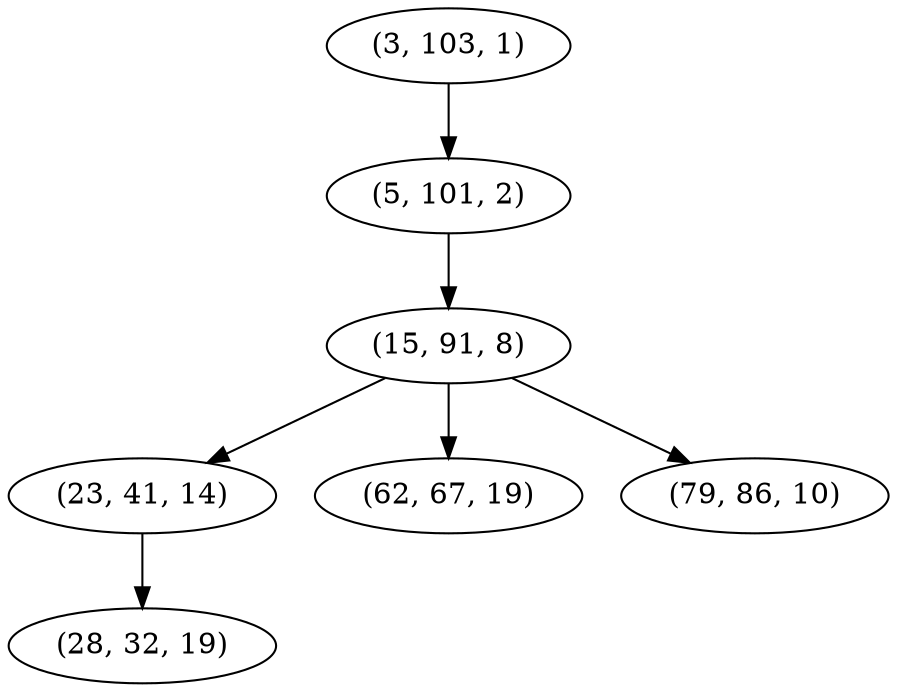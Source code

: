 digraph tree {
    "(3, 103, 1)";
    "(5, 101, 2)";
    "(15, 91, 8)";
    "(23, 41, 14)";
    "(28, 32, 19)";
    "(62, 67, 19)";
    "(79, 86, 10)";
    "(3, 103, 1)" -> "(5, 101, 2)";
    "(5, 101, 2)" -> "(15, 91, 8)";
    "(15, 91, 8)" -> "(23, 41, 14)";
    "(15, 91, 8)" -> "(62, 67, 19)";
    "(15, 91, 8)" -> "(79, 86, 10)";
    "(23, 41, 14)" -> "(28, 32, 19)";
}
